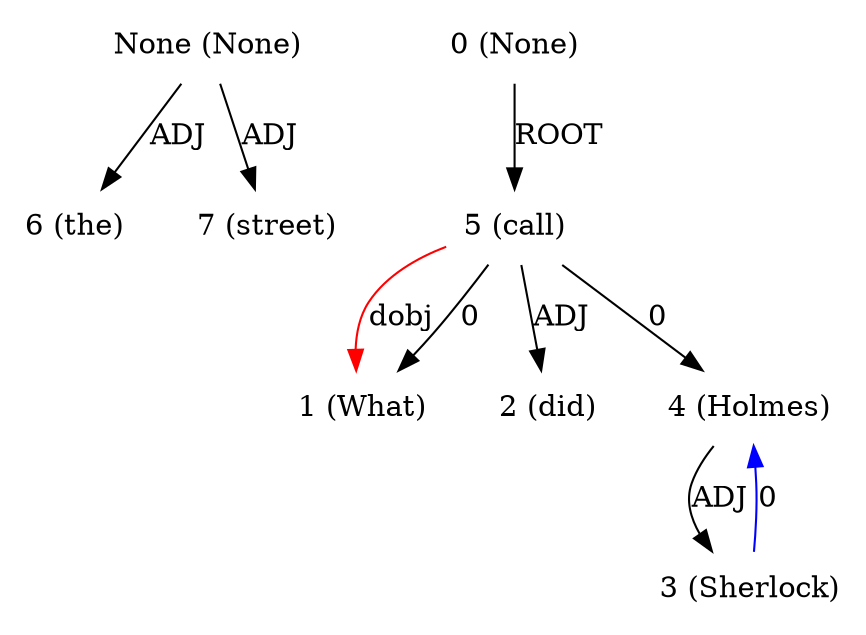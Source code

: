 digraph G{
edge [dir=forward]
node [shape=plaintext]

None [label="None (None)"]
None -> 6 [label="ADJ"]
None -> 7 [label="ADJ"]
0 [label="0 (None)"]
0 -> 5 [label="ROOT"]
1 [label="1 (What)"]
5 -> 1 [label="dobj", color="red"]
2 [label="2 (did)"]
3 [label="3 (Sherlock)"]
3 -> 4 [label="0", color="blue"]
4 [label="4 (Holmes)"]
4 -> 3 [label="ADJ"]
5 [label="5 (call)"]
5 -> 1 [label="0"]
5 -> 4 [label="0"]
5 -> 2 [label="ADJ"]
6 [label="6 (the)"]
7 [label="7 (street)"]
}
